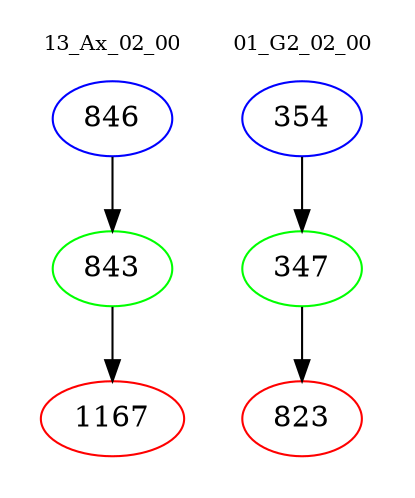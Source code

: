 digraph{
subgraph cluster_0 {
color = white
label = "13_Ax_02_00";
fontsize=10;
T0_846 [label="846", color="blue"]
T0_846 -> T0_843 [color="black"]
T0_843 [label="843", color="green"]
T0_843 -> T0_1167 [color="black"]
T0_1167 [label="1167", color="red"]
}
subgraph cluster_1 {
color = white
label = "01_G2_02_00";
fontsize=10;
T1_354 [label="354", color="blue"]
T1_354 -> T1_347 [color="black"]
T1_347 [label="347", color="green"]
T1_347 -> T1_823 [color="black"]
T1_823 [label="823", color="red"]
}
}
